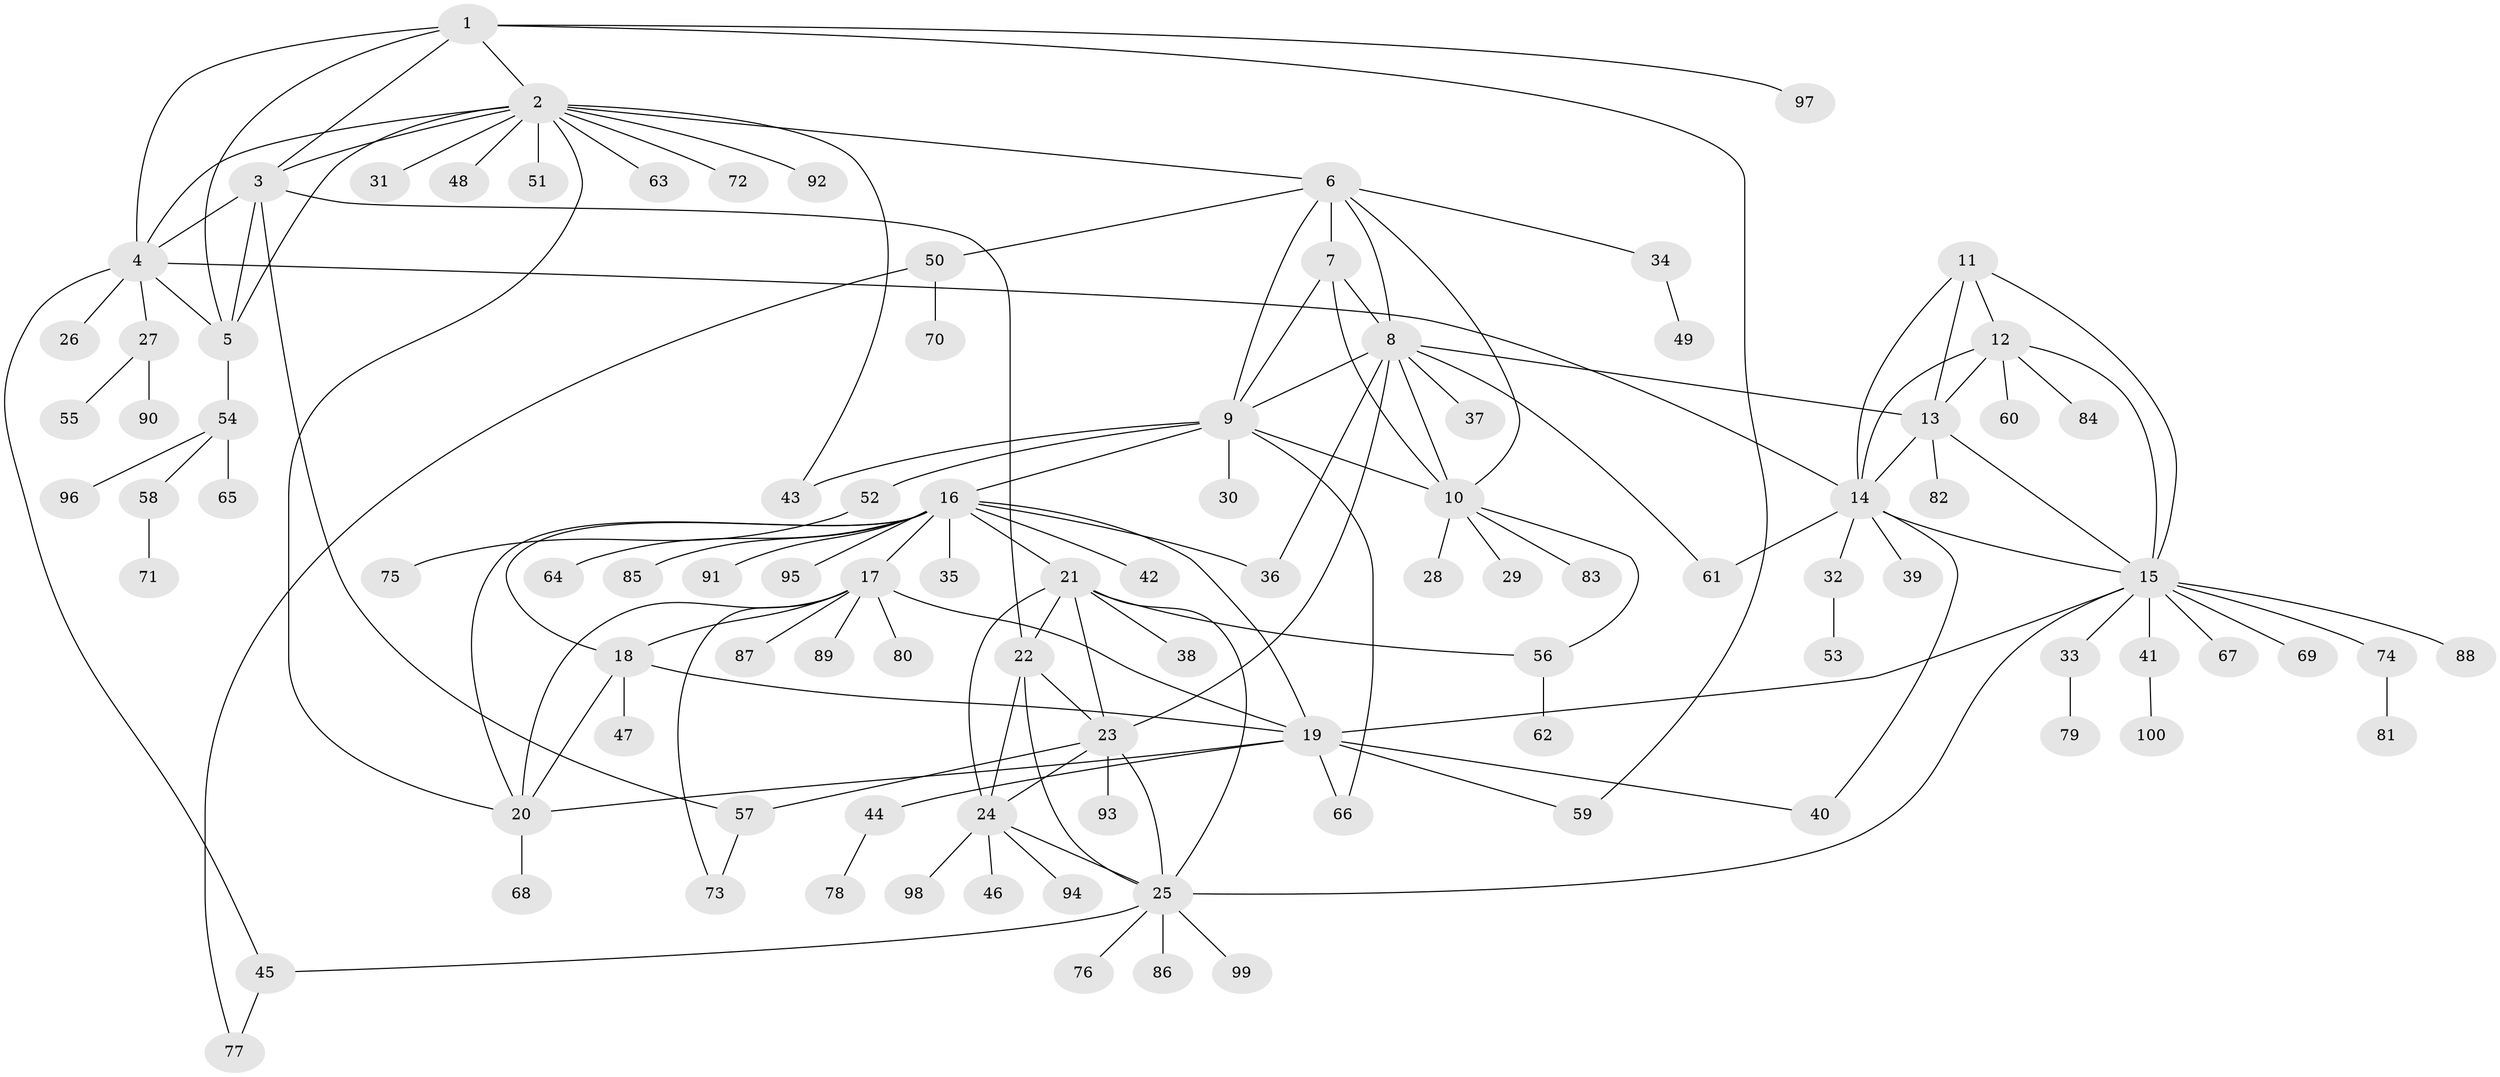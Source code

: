 // coarse degree distribution, {5: 0.06666666666666667, 12: 0.016666666666666666, 7: 0.05, 10: 0.016666666666666666, 6: 0.05, 2: 0.08333333333333333, 11: 0.016666666666666666, 16: 0.016666666666666666, 4: 0.016666666666666666, 9: 0.016666666666666666, 1: 0.6166666666666667, 3: 0.03333333333333333}
// Generated by graph-tools (version 1.1) at 2025/19/03/04/25 18:19:40]
// undirected, 100 vertices, 146 edges
graph export_dot {
graph [start="1"]
  node [color=gray90,style=filled];
  1;
  2;
  3;
  4;
  5;
  6;
  7;
  8;
  9;
  10;
  11;
  12;
  13;
  14;
  15;
  16;
  17;
  18;
  19;
  20;
  21;
  22;
  23;
  24;
  25;
  26;
  27;
  28;
  29;
  30;
  31;
  32;
  33;
  34;
  35;
  36;
  37;
  38;
  39;
  40;
  41;
  42;
  43;
  44;
  45;
  46;
  47;
  48;
  49;
  50;
  51;
  52;
  53;
  54;
  55;
  56;
  57;
  58;
  59;
  60;
  61;
  62;
  63;
  64;
  65;
  66;
  67;
  68;
  69;
  70;
  71;
  72;
  73;
  74;
  75;
  76;
  77;
  78;
  79;
  80;
  81;
  82;
  83;
  84;
  85;
  86;
  87;
  88;
  89;
  90;
  91;
  92;
  93;
  94;
  95;
  96;
  97;
  98;
  99;
  100;
  1 -- 2;
  1 -- 3;
  1 -- 4;
  1 -- 5;
  1 -- 59;
  1 -- 97;
  2 -- 3;
  2 -- 4;
  2 -- 5;
  2 -- 6;
  2 -- 20;
  2 -- 31;
  2 -- 43;
  2 -- 48;
  2 -- 51;
  2 -- 63;
  2 -- 72;
  2 -- 92;
  3 -- 4;
  3 -- 5;
  3 -- 22;
  3 -- 57;
  4 -- 5;
  4 -- 14;
  4 -- 26;
  4 -- 27;
  4 -- 45;
  5 -- 54;
  6 -- 7;
  6 -- 8;
  6 -- 9;
  6 -- 10;
  6 -- 34;
  6 -- 50;
  7 -- 8;
  7 -- 9;
  7 -- 10;
  8 -- 9;
  8 -- 10;
  8 -- 13;
  8 -- 23;
  8 -- 36;
  8 -- 37;
  8 -- 61;
  9 -- 10;
  9 -- 16;
  9 -- 30;
  9 -- 43;
  9 -- 52;
  9 -- 66;
  10 -- 28;
  10 -- 29;
  10 -- 56;
  10 -- 83;
  11 -- 12;
  11 -- 13;
  11 -- 14;
  11 -- 15;
  12 -- 13;
  12 -- 14;
  12 -- 15;
  12 -- 60;
  12 -- 84;
  13 -- 14;
  13 -- 15;
  13 -- 82;
  14 -- 15;
  14 -- 32;
  14 -- 39;
  14 -- 40;
  14 -- 61;
  15 -- 19;
  15 -- 25;
  15 -- 33;
  15 -- 41;
  15 -- 67;
  15 -- 69;
  15 -- 74;
  15 -- 88;
  16 -- 17;
  16 -- 18;
  16 -- 19;
  16 -- 20;
  16 -- 21;
  16 -- 35;
  16 -- 36;
  16 -- 42;
  16 -- 64;
  16 -- 85;
  16 -- 91;
  16 -- 95;
  17 -- 18;
  17 -- 19;
  17 -- 20;
  17 -- 73;
  17 -- 80;
  17 -- 87;
  17 -- 89;
  18 -- 19;
  18 -- 20;
  18 -- 47;
  19 -- 20;
  19 -- 40;
  19 -- 44;
  19 -- 59;
  19 -- 66;
  20 -- 68;
  21 -- 22;
  21 -- 23;
  21 -- 24;
  21 -- 25;
  21 -- 38;
  21 -- 56;
  22 -- 23;
  22 -- 24;
  22 -- 25;
  23 -- 24;
  23 -- 25;
  23 -- 57;
  23 -- 93;
  24 -- 25;
  24 -- 46;
  24 -- 94;
  24 -- 98;
  25 -- 45;
  25 -- 76;
  25 -- 86;
  25 -- 99;
  27 -- 55;
  27 -- 90;
  32 -- 53;
  33 -- 79;
  34 -- 49;
  41 -- 100;
  44 -- 78;
  45 -- 77;
  50 -- 70;
  50 -- 77;
  52 -- 75;
  54 -- 58;
  54 -- 65;
  54 -- 96;
  56 -- 62;
  57 -- 73;
  58 -- 71;
  74 -- 81;
}

